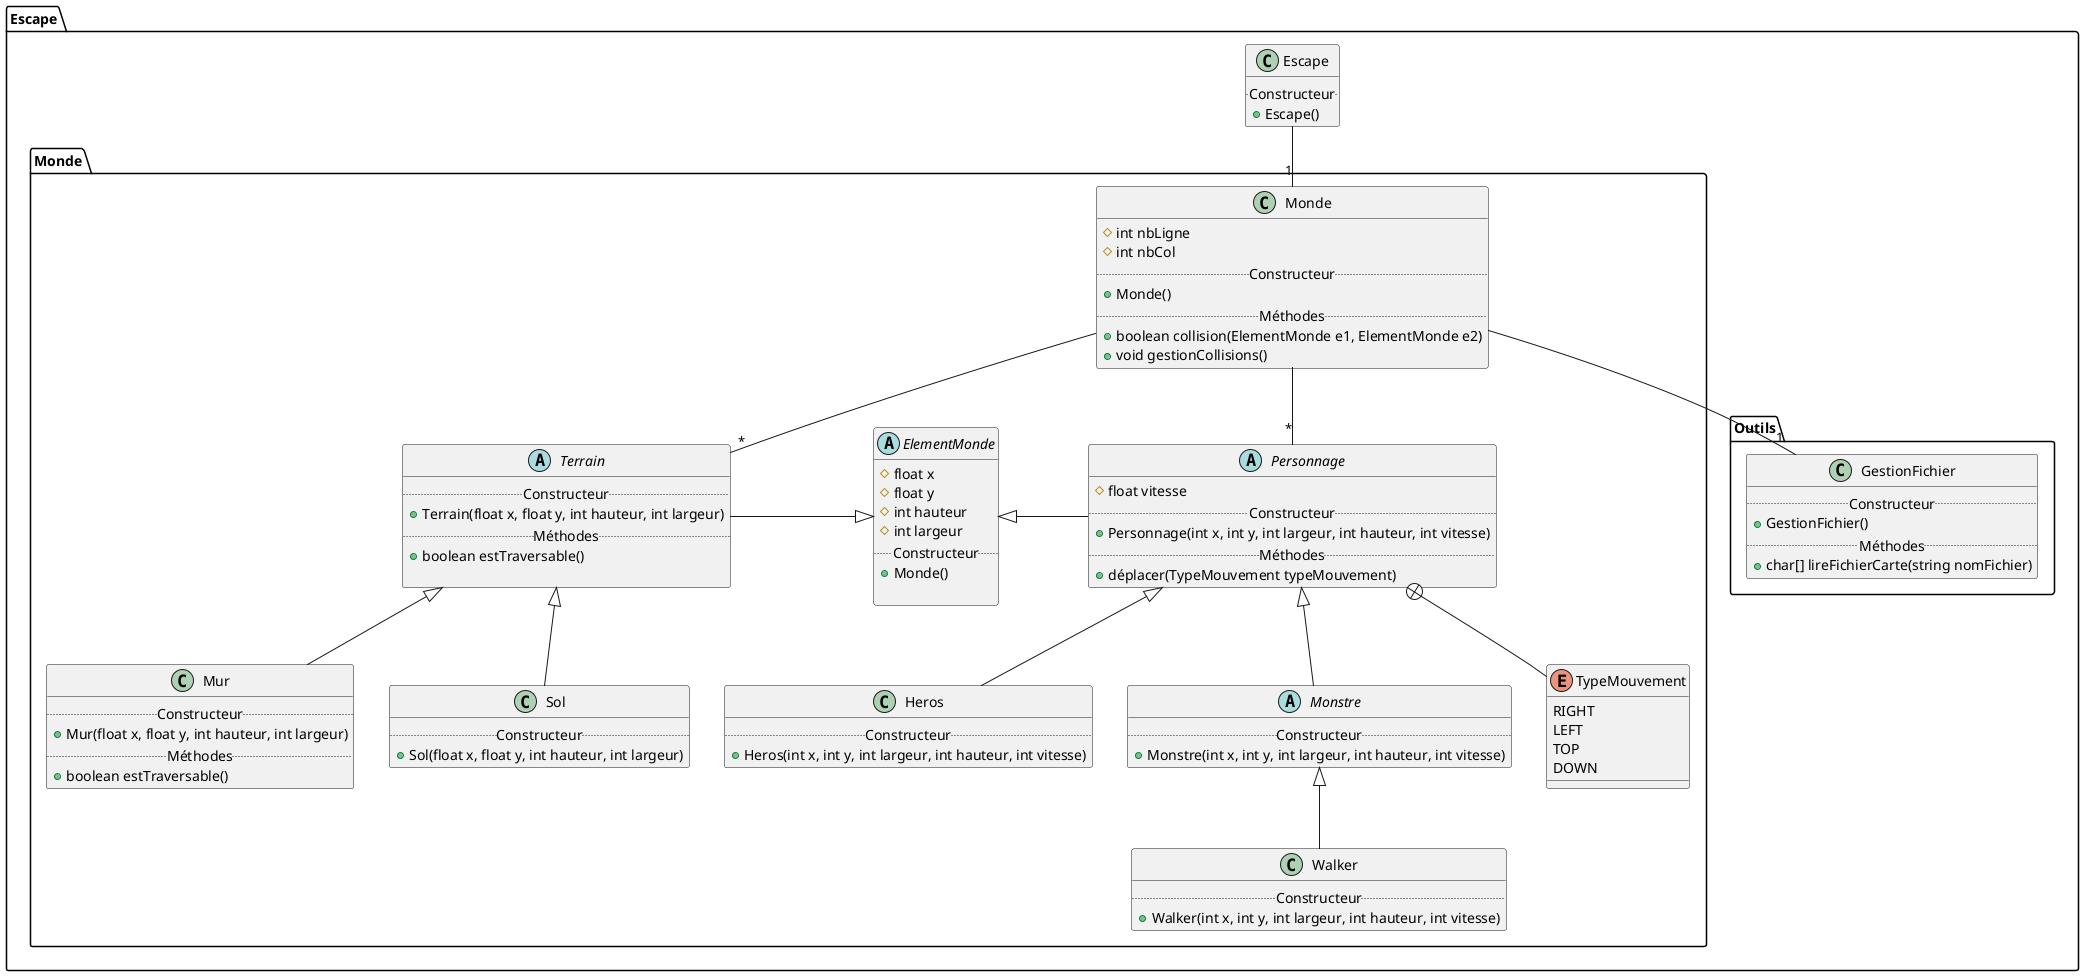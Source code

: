 @startuml

package Escape{

  package Monde {
    abstract class ElementMonde {
      # float x
      # float y
      # int hauteur
      # int largeur
      ..Constructeur..
      + Monde()

    }
    abstract class Terrain {
      ..Constructeur..
      + Terrain(float x, float y, int hauteur, int largeur)
      ..Méthodes..
      + boolean estTraversable()

    }

    class Mur {
      ..Constructeur..
      + Mur(float x, float y, int hauteur, int largeur)
      ..Méthodes..
      + boolean estTraversable()
    }

    class Sol{
    ..Constructeur..
    + Sol(float x, float y, int hauteur, int largeur)
    }


    abstract class Personnage {
      # float vitesse
      ..Constructeur..
      + Personnage(int x, int y, int largeur, int hauteur, int vitesse)
      ..Méthodes..
      + déplacer(TypeMouvement typeMouvement)
    }

    enum TypeMouvement{
        RIGHT
        LEFT
        TOP
        DOWN
    }

    class Heros {
      ..Constructeur..
      + Heros(int x, int y, int largeur, int hauteur, int vitesse)
    }

    abstract class Monstre {
      ..Constructeur..
      + Monstre(int x, int y, int largeur, int hauteur, int vitesse)
    }

    class Walker{
      ..Constructeur..
      + Walker(int x, int y, int largeur, int hauteur, int vitesse)
    }

    class Monde{
      # int nbLigne
      # int nbCol
      ..Constructeur..
      + Monde()
      ..Méthodes..
      + boolean collision(ElementMonde e1, ElementMonde e2)
      + void gestionCollisions()
    }
  }

  class Escape {
    ..Constructeur..
    + Escape()
  }

  package Outils {
    class GestionFichier {
        ..Constructeur..
        + GestionFichier()
        ..Méthodes..
        + char[] lireFichierCarte(string nomFichier)
    }
  }
}

Escape.Escape -- "1" Escape.Monde.Monde
Personnage -left-|> ElementMonde
Heros -up-|> Personnage
Monstre -up-|> Personnage
Walker -up-|> Monstre

Terrain -right-|> ElementMonde
Mur -up-|> Terrain
Sol -up-|> Terrain


Escape.Monde.Monde -- "*" Personnage
Escape.Monde.Monde -- "*" Terrain


Escape.Monde.Monde -- "1" GestionFichier

Personnage +-- TypeMouvement

@enduml
